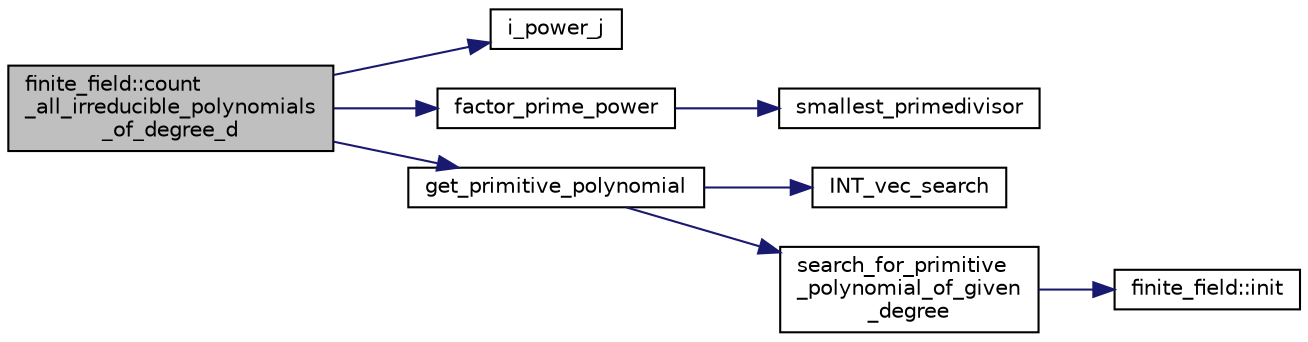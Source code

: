 digraph "finite_field::count_all_irreducible_polynomials_of_degree_d"
{
  edge [fontname="Helvetica",fontsize="10",labelfontname="Helvetica",labelfontsize="10"];
  node [fontname="Helvetica",fontsize="10",shape=record];
  rankdir="LR";
  Node2405 [label="finite_field::count\l_all_irreducible_polynomials\l_of_degree_d",height=0.2,width=0.4,color="black", fillcolor="grey75", style="filled", fontcolor="black"];
  Node2405 -> Node2406 [color="midnightblue",fontsize="10",style="solid",fontname="Helvetica"];
  Node2406 [label="i_power_j",height=0.2,width=0.4,color="black", fillcolor="white", style="filled",URL="$de/dc5/algebra__and__number__theory_8h.html#a39b321523e8957d701618bb5cac542b5"];
  Node2405 -> Node2407 [color="midnightblue",fontsize="10",style="solid",fontname="Helvetica"];
  Node2407 [label="factor_prime_power",height=0.2,width=0.4,color="black", fillcolor="white", style="filled",URL="$de/dc5/algebra__and__number__theory_8h.html#af87166fad1e9b91458c714e90f8cd399"];
  Node2407 -> Node2408 [color="midnightblue",fontsize="10",style="solid",fontname="Helvetica"];
  Node2408 [label="smallest_primedivisor",height=0.2,width=0.4,color="black", fillcolor="white", style="filled",URL="$df/dda/number__theory_8_c.html#a89238384b70e5f0f19ac179ca88d468d"];
  Node2405 -> Node2409 [color="midnightblue",fontsize="10",style="solid",fontname="Helvetica"];
  Node2409 [label="get_primitive_polynomial",height=0.2,width=0.4,color="black", fillcolor="white", style="filled",URL="$de/dc5/algebra__and__number__theory_8h.html#a208ece81c99403683f588d02defd74a7"];
  Node2409 -> Node2410 [color="midnightblue",fontsize="10",style="solid",fontname="Helvetica"];
  Node2410 [label="INT_vec_search",height=0.2,width=0.4,color="black", fillcolor="white", style="filled",URL="$d5/de2/foundations_2data__structures_2data__structures_8h.html#ad103ef2316a1f671bdb68fd9cd9ba945"];
  Node2409 -> Node2411 [color="midnightblue",fontsize="10",style="solid",fontname="Helvetica"];
  Node2411 [label="search_for_primitive\l_polynomial_of_given\l_degree",height=0.2,width=0.4,color="black", fillcolor="white", style="filled",URL="$da/da9/galois__global_8_c.html#a5f70384bd08b74ef6f9e0f8663d0f286"];
  Node2411 -> Node2412 [color="midnightblue",fontsize="10",style="solid",fontname="Helvetica"];
  Node2412 [label="finite_field::init",height=0.2,width=0.4,color="black", fillcolor="white", style="filled",URL="$df/d5a/classfinite__field.html#a13e75e8165b27464935b50368ee8313c"];
}
